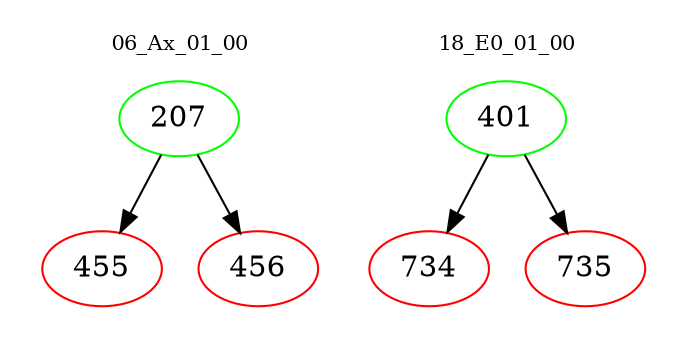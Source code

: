 digraph{
subgraph cluster_0 {
color = white
label = "06_Ax_01_00";
fontsize=10;
T0_207 [label="207", color="green"]
T0_207 -> T0_455 [color="black"]
T0_455 [label="455", color="red"]
T0_207 -> T0_456 [color="black"]
T0_456 [label="456", color="red"]
}
subgraph cluster_1 {
color = white
label = "18_E0_01_00";
fontsize=10;
T1_401 [label="401", color="green"]
T1_401 -> T1_734 [color="black"]
T1_734 [label="734", color="red"]
T1_401 -> T1_735 [color="black"]
T1_735 [label="735", color="red"]
}
}
